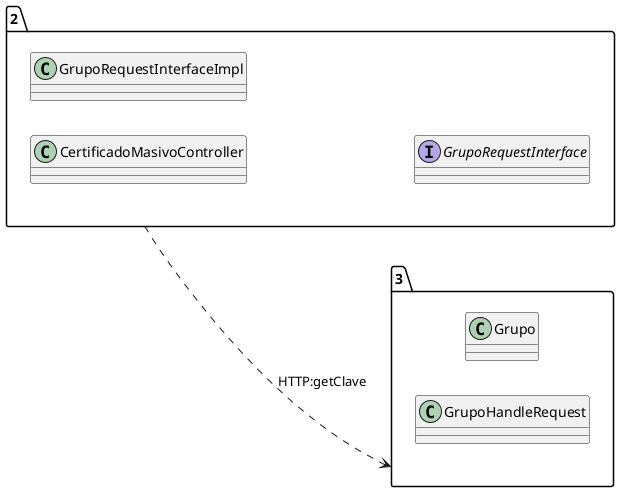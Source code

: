@startuml 
allow_mixing
left to right direction
package "2"{
class CertificadoMasivoController
class GrupoRequestInterfaceImpl
interface GrupoRequestInterface

}
package "3"{
class Grupo
class GrupoHandleRequest

}
"2" ..> "3":HTTP:getClave
@enduml